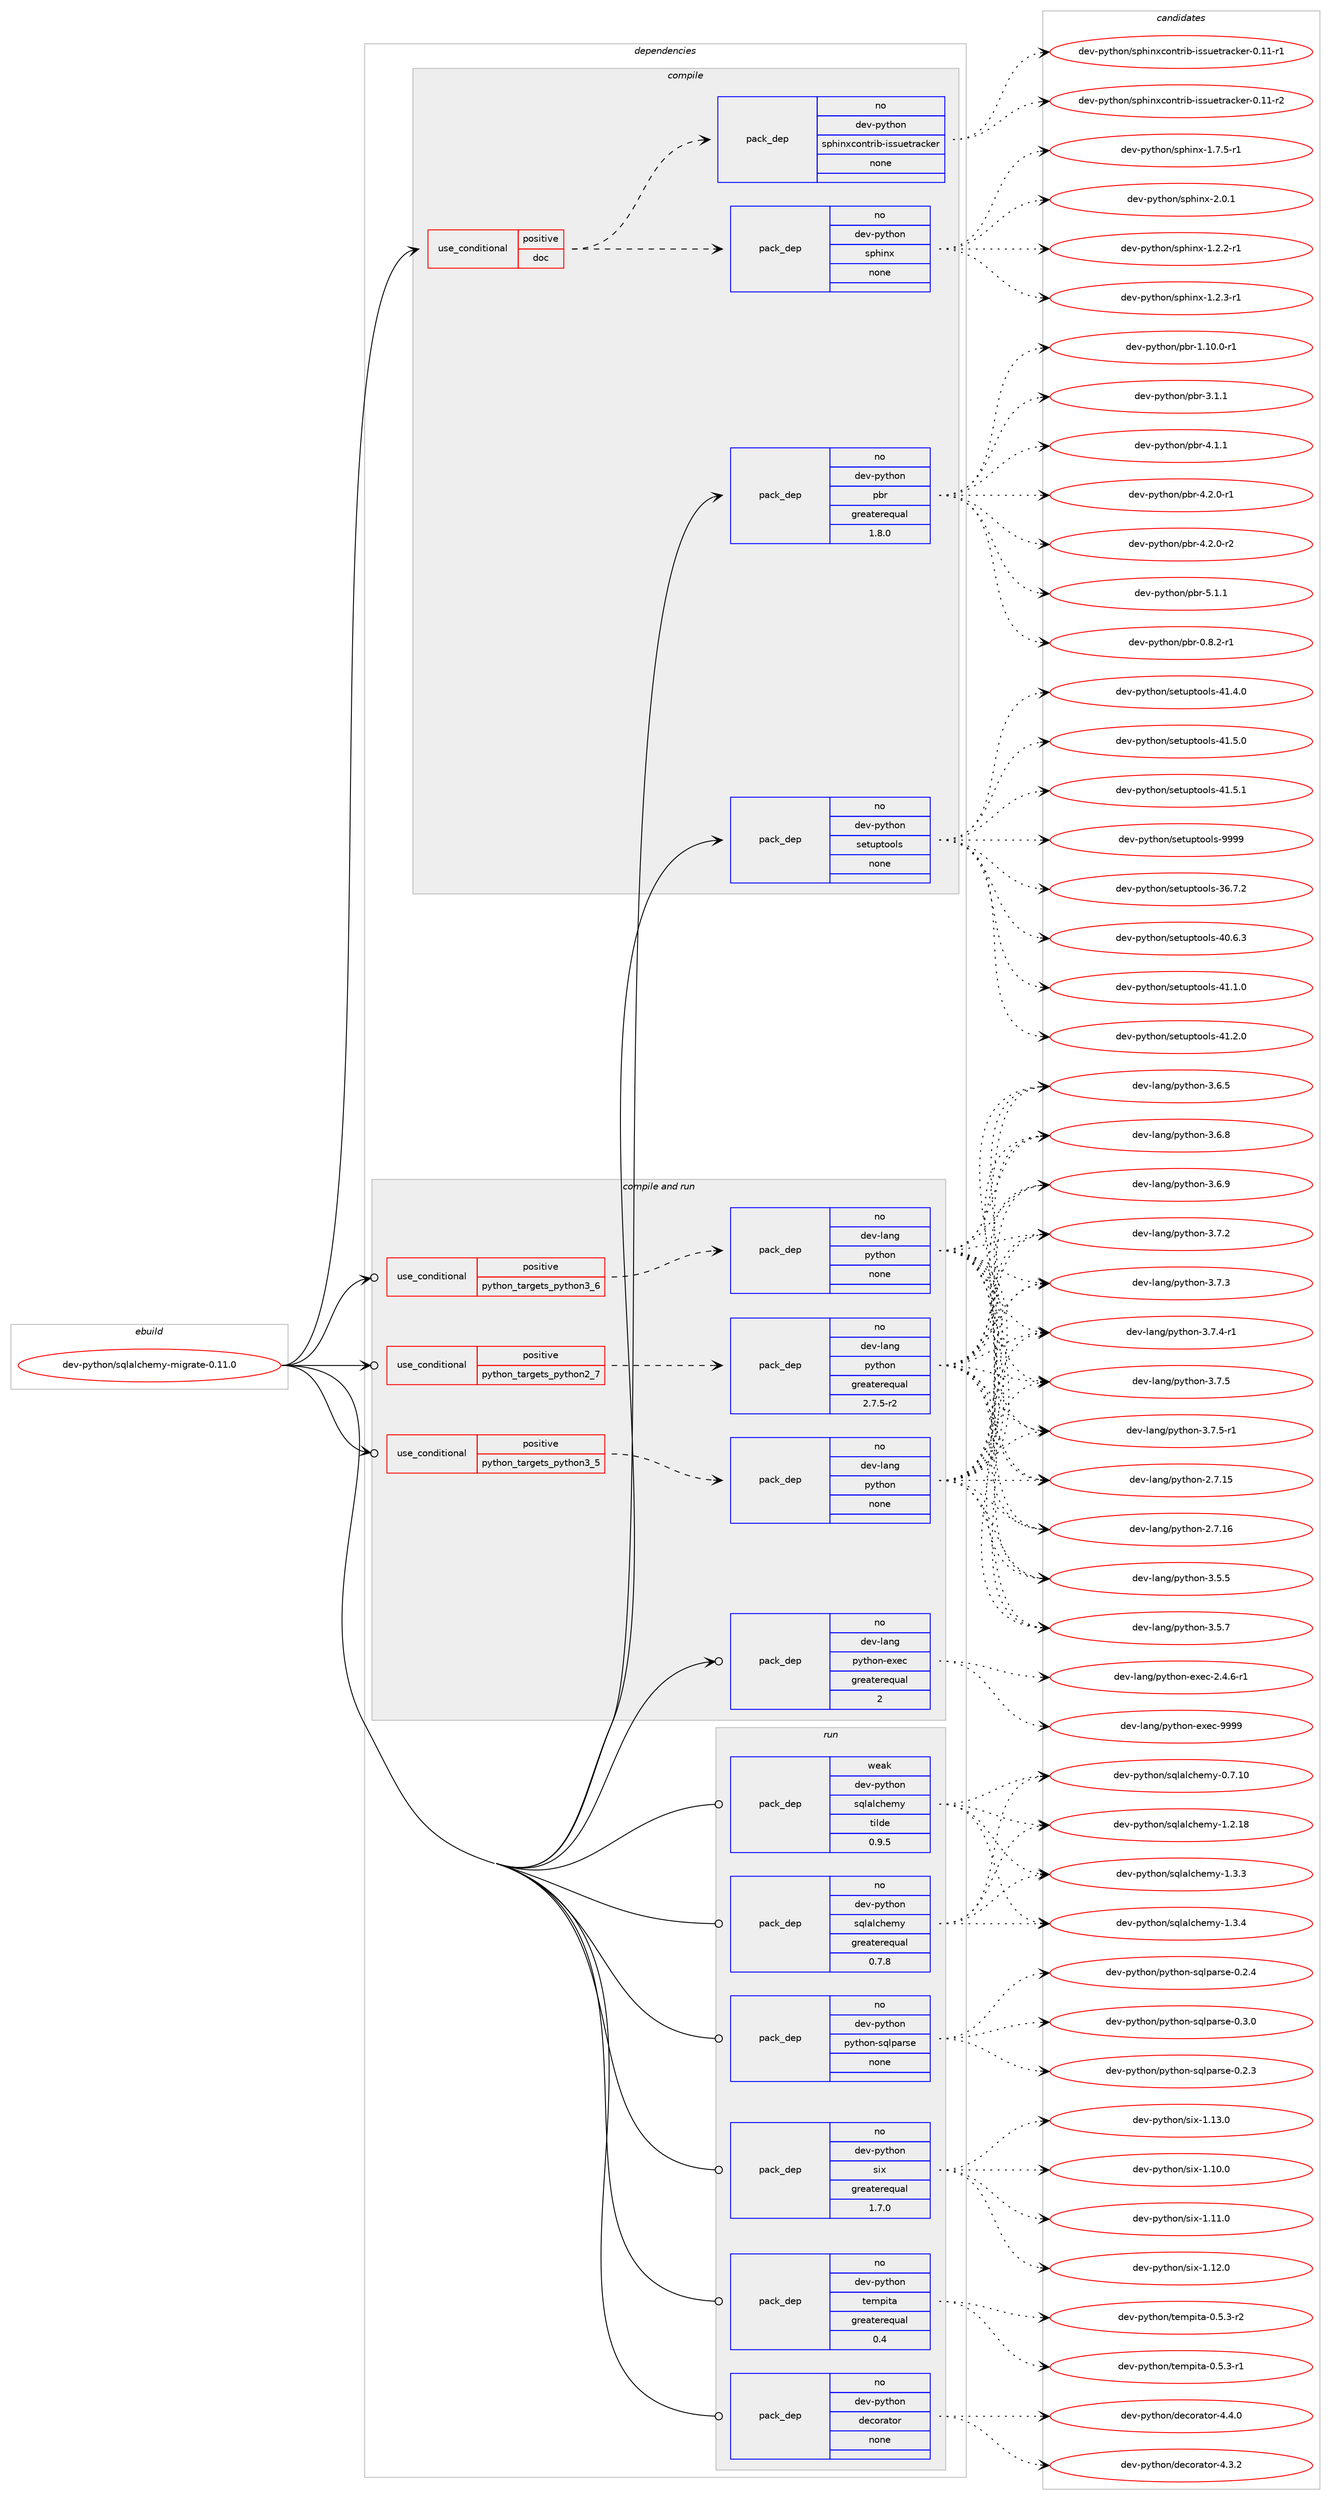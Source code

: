 digraph prolog {

# *************
# Graph options
# *************

newrank=true;
concentrate=true;
compound=true;
graph [rankdir=LR,fontname=Helvetica,fontsize=10,ranksep=1.5];#, ranksep=2.5, nodesep=0.2];
edge  [arrowhead=vee];
node  [fontname=Helvetica,fontsize=10];

# **********
# The ebuild
# **********

subgraph cluster_leftcol {
color=gray;
rank=same;
label=<<i>ebuild</i>>;
id [label="dev-python/sqlalchemy-migrate-0.11.0", color=red, width=4, href="../dev-python/sqlalchemy-migrate-0.11.0.svg"];
}

# ****************
# The dependencies
# ****************

subgraph cluster_midcol {
color=gray;
label=<<i>dependencies</i>>;
subgraph cluster_compile {
fillcolor="#eeeeee";
style=filled;
label=<<i>compile</i>>;
subgraph cond149886 {
dependency638927 [label=<<TABLE BORDER="0" CELLBORDER="1" CELLSPACING="0" CELLPADDING="4"><TR><TD ROWSPAN="3" CELLPADDING="10">use_conditional</TD></TR><TR><TD>positive</TD></TR><TR><TD>doc</TD></TR></TABLE>>, shape=none, color=red];
subgraph pack477160 {
dependency638928 [label=<<TABLE BORDER="0" CELLBORDER="1" CELLSPACING="0" CELLPADDING="4" WIDTH="220"><TR><TD ROWSPAN="6" CELLPADDING="30">pack_dep</TD></TR><TR><TD WIDTH="110">no</TD></TR><TR><TD>dev-python</TD></TR><TR><TD>sphinx</TD></TR><TR><TD>none</TD></TR><TR><TD></TD></TR></TABLE>>, shape=none, color=blue];
}
dependency638927:e -> dependency638928:w [weight=20,style="dashed",arrowhead="vee"];
subgraph pack477161 {
dependency638929 [label=<<TABLE BORDER="0" CELLBORDER="1" CELLSPACING="0" CELLPADDING="4" WIDTH="220"><TR><TD ROWSPAN="6" CELLPADDING="30">pack_dep</TD></TR><TR><TD WIDTH="110">no</TD></TR><TR><TD>dev-python</TD></TR><TR><TD>sphinxcontrib-issuetracker</TD></TR><TR><TD>none</TD></TR><TR><TD></TD></TR></TABLE>>, shape=none, color=blue];
}
dependency638927:e -> dependency638929:w [weight=20,style="dashed",arrowhead="vee"];
}
id:e -> dependency638927:w [weight=20,style="solid",arrowhead="vee"];
subgraph pack477162 {
dependency638930 [label=<<TABLE BORDER="0" CELLBORDER="1" CELLSPACING="0" CELLPADDING="4" WIDTH="220"><TR><TD ROWSPAN="6" CELLPADDING="30">pack_dep</TD></TR><TR><TD WIDTH="110">no</TD></TR><TR><TD>dev-python</TD></TR><TR><TD>pbr</TD></TR><TR><TD>greaterequal</TD></TR><TR><TD>1.8.0</TD></TR></TABLE>>, shape=none, color=blue];
}
id:e -> dependency638930:w [weight=20,style="solid",arrowhead="vee"];
subgraph pack477163 {
dependency638931 [label=<<TABLE BORDER="0" CELLBORDER="1" CELLSPACING="0" CELLPADDING="4" WIDTH="220"><TR><TD ROWSPAN="6" CELLPADDING="30">pack_dep</TD></TR><TR><TD WIDTH="110">no</TD></TR><TR><TD>dev-python</TD></TR><TR><TD>setuptools</TD></TR><TR><TD>none</TD></TR><TR><TD></TD></TR></TABLE>>, shape=none, color=blue];
}
id:e -> dependency638931:w [weight=20,style="solid",arrowhead="vee"];
}
subgraph cluster_compileandrun {
fillcolor="#eeeeee";
style=filled;
label=<<i>compile and run</i>>;
subgraph cond149887 {
dependency638932 [label=<<TABLE BORDER="0" CELLBORDER="1" CELLSPACING="0" CELLPADDING="4"><TR><TD ROWSPAN="3" CELLPADDING="10">use_conditional</TD></TR><TR><TD>positive</TD></TR><TR><TD>python_targets_python2_7</TD></TR></TABLE>>, shape=none, color=red];
subgraph pack477164 {
dependency638933 [label=<<TABLE BORDER="0" CELLBORDER="1" CELLSPACING="0" CELLPADDING="4" WIDTH="220"><TR><TD ROWSPAN="6" CELLPADDING="30">pack_dep</TD></TR><TR><TD WIDTH="110">no</TD></TR><TR><TD>dev-lang</TD></TR><TR><TD>python</TD></TR><TR><TD>greaterequal</TD></TR><TR><TD>2.7.5-r2</TD></TR></TABLE>>, shape=none, color=blue];
}
dependency638932:e -> dependency638933:w [weight=20,style="dashed",arrowhead="vee"];
}
id:e -> dependency638932:w [weight=20,style="solid",arrowhead="odotvee"];
subgraph cond149888 {
dependency638934 [label=<<TABLE BORDER="0" CELLBORDER="1" CELLSPACING="0" CELLPADDING="4"><TR><TD ROWSPAN="3" CELLPADDING="10">use_conditional</TD></TR><TR><TD>positive</TD></TR><TR><TD>python_targets_python3_5</TD></TR></TABLE>>, shape=none, color=red];
subgraph pack477165 {
dependency638935 [label=<<TABLE BORDER="0" CELLBORDER="1" CELLSPACING="0" CELLPADDING="4" WIDTH="220"><TR><TD ROWSPAN="6" CELLPADDING="30">pack_dep</TD></TR><TR><TD WIDTH="110">no</TD></TR><TR><TD>dev-lang</TD></TR><TR><TD>python</TD></TR><TR><TD>none</TD></TR><TR><TD></TD></TR></TABLE>>, shape=none, color=blue];
}
dependency638934:e -> dependency638935:w [weight=20,style="dashed",arrowhead="vee"];
}
id:e -> dependency638934:w [weight=20,style="solid",arrowhead="odotvee"];
subgraph cond149889 {
dependency638936 [label=<<TABLE BORDER="0" CELLBORDER="1" CELLSPACING="0" CELLPADDING="4"><TR><TD ROWSPAN="3" CELLPADDING="10">use_conditional</TD></TR><TR><TD>positive</TD></TR><TR><TD>python_targets_python3_6</TD></TR></TABLE>>, shape=none, color=red];
subgraph pack477166 {
dependency638937 [label=<<TABLE BORDER="0" CELLBORDER="1" CELLSPACING="0" CELLPADDING="4" WIDTH="220"><TR><TD ROWSPAN="6" CELLPADDING="30">pack_dep</TD></TR><TR><TD WIDTH="110">no</TD></TR><TR><TD>dev-lang</TD></TR><TR><TD>python</TD></TR><TR><TD>none</TD></TR><TR><TD></TD></TR></TABLE>>, shape=none, color=blue];
}
dependency638936:e -> dependency638937:w [weight=20,style="dashed",arrowhead="vee"];
}
id:e -> dependency638936:w [weight=20,style="solid",arrowhead="odotvee"];
subgraph pack477167 {
dependency638938 [label=<<TABLE BORDER="0" CELLBORDER="1" CELLSPACING="0" CELLPADDING="4" WIDTH="220"><TR><TD ROWSPAN="6" CELLPADDING="30">pack_dep</TD></TR><TR><TD WIDTH="110">no</TD></TR><TR><TD>dev-lang</TD></TR><TR><TD>python-exec</TD></TR><TR><TD>greaterequal</TD></TR><TR><TD>2</TD></TR></TABLE>>, shape=none, color=blue];
}
id:e -> dependency638938:w [weight=20,style="solid",arrowhead="odotvee"];
}
subgraph cluster_run {
fillcolor="#eeeeee";
style=filled;
label=<<i>run</i>>;
subgraph pack477168 {
dependency638939 [label=<<TABLE BORDER="0" CELLBORDER="1" CELLSPACING="0" CELLPADDING="4" WIDTH="220"><TR><TD ROWSPAN="6" CELLPADDING="30">pack_dep</TD></TR><TR><TD WIDTH="110">no</TD></TR><TR><TD>dev-python</TD></TR><TR><TD>decorator</TD></TR><TR><TD>none</TD></TR><TR><TD></TD></TR></TABLE>>, shape=none, color=blue];
}
id:e -> dependency638939:w [weight=20,style="solid",arrowhead="odot"];
subgraph pack477169 {
dependency638940 [label=<<TABLE BORDER="0" CELLBORDER="1" CELLSPACING="0" CELLPADDING="4" WIDTH="220"><TR><TD ROWSPAN="6" CELLPADDING="30">pack_dep</TD></TR><TR><TD WIDTH="110">no</TD></TR><TR><TD>dev-python</TD></TR><TR><TD>python-sqlparse</TD></TR><TR><TD>none</TD></TR><TR><TD></TD></TR></TABLE>>, shape=none, color=blue];
}
id:e -> dependency638940:w [weight=20,style="solid",arrowhead="odot"];
subgraph pack477170 {
dependency638941 [label=<<TABLE BORDER="0" CELLBORDER="1" CELLSPACING="0" CELLPADDING="4" WIDTH="220"><TR><TD ROWSPAN="6" CELLPADDING="30">pack_dep</TD></TR><TR><TD WIDTH="110">no</TD></TR><TR><TD>dev-python</TD></TR><TR><TD>six</TD></TR><TR><TD>greaterequal</TD></TR><TR><TD>1.7.0</TD></TR></TABLE>>, shape=none, color=blue];
}
id:e -> dependency638941:w [weight=20,style="solid",arrowhead="odot"];
subgraph pack477171 {
dependency638942 [label=<<TABLE BORDER="0" CELLBORDER="1" CELLSPACING="0" CELLPADDING="4" WIDTH="220"><TR><TD ROWSPAN="6" CELLPADDING="30">pack_dep</TD></TR><TR><TD WIDTH="110">no</TD></TR><TR><TD>dev-python</TD></TR><TR><TD>sqlalchemy</TD></TR><TR><TD>greaterequal</TD></TR><TR><TD>0.7.8</TD></TR></TABLE>>, shape=none, color=blue];
}
id:e -> dependency638942:w [weight=20,style="solid",arrowhead="odot"];
subgraph pack477172 {
dependency638943 [label=<<TABLE BORDER="0" CELLBORDER="1" CELLSPACING="0" CELLPADDING="4" WIDTH="220"><TR><TD ROWSPAN="6" CELLPADDING="30">pack_dep</TD></TR><TR><TD WIDTH="110">no</TD></TR><TR><TD>dev-python</TD></TR><TR><TD>tempita</TD></TR><TR><TD>greaterequal</TD></TR><TR><TD>0.4</TD></TR></TABLE>>, shape=none, color=blue];
}
id:e -> dependency638943:w [weight=20,style="solid",arrowhead="odot"];
subgraph pack477173 {
dependency638944 [label=<<TABLE BORDER="0" CELLBORDER="1" CELLSPACING="0" CELLPADDING="4" WIDTH="220"><TR><TD ROWSPAN="6" CELLPADDING="30">pack_dep</TD></TR><TR><TD WIDTH="110">weak</TD></TR><TR><TD>dev-python</TD></TR><TR><TD>sqlalchemy</TD></TR><TR><TD>tilde</TD></TR><TR><TD>0.9.5</TD></TR></TABLE>>, shape=none, color=blue];
}
id:e -> dependency638944:w [weight=20,style="solid",arrowhead="odot"];
}
}

# **************
# The candidates
# **************

subgraph cluster_choices {
rank=same;
color=gray;
label=<<i>candidates</i>>;

subgraph choice477160 {
color=black;
nodesep=1;
choice10010111845112121116104111110471151121041051101204549465046504511449 [label="dev-python/sphinx-1.2.2-r1", color=red, width=4,href="../dev-python/sphinx-1.2.2-r1.svg"];
choice10010111845112121116104111110471151121041051101204549465046514511449 [label="dev-python/sphinx-1.2.3-r1", color=red, width=4,href="../dev-python/sphinx-1.2.3-r1.svg"];
choice10010111845112121116104111110471151121041051101204549465546534511449 [label="dev-python/sphinx-1.7.5-r1", color=red, width=4,href="../dev-python/sphinx-1.7.5-r1.svg"];
choice1001011184511212111610411111047115112104105110120455046484649 [label="dev-python/sphinx-2.0.1", color=red, width=4,href="../dev-python/sphinx-2.0.1.svg"];
dependency638928:e -> choice10010111845112121116104111110471151121041051101204549465046504511449:w [style=dotted,weight="100"];
dependency638928:e -> choice10010111845112121116104111110471151121041051101204549465046514511449:w [style=dotted,weight="100"];
dependency638928:e -> choice10010111845112121116104111110471151121041051101204549465546534511449:w [style=dotted,weight="100"];
dependency638928:e -> choice1001011184511212111610411111047115112104105110120455046484649:w [style=dotted,weight="100"];
}
subgraph choice477161 {
color=black;
nodesep=1;
choice1001011184511212111610411111047115112104105110120991111101161141059845105115115117101116114979910710111445484649494511449 [label="dev-python/sphinxcontrib-issuetracker-0.11-r1", color=red, width=4,href="../dev-python/sphinxcontrib-issuetracker-0.11-r1.svg"];
choice1001011184511212111610411111047115112104105110120991111101161141059845105115115117101116114979910710111445484649494511450 [label="dev-python/sphinxcontrib-issuetracker-0.11-r2", color=red, width=4,href="../dev-python/sphinxcontrib-issuetracker-0.11-r2.svg"];
dependency638929:e -> choice1001011184511212111610411111047115112104105110120991111101161141059845105115115117101116114979910710111445484649494511449:w [style=dotted,weight="100"];
dependency638929:e -> choice1001011184511212111610411111047115112104105110120991111101161141059845105115115117101116114979910710111445484649494511450:w [style=dotted,weight="100"];
}
subgraph choice477162 {
color=black;
nodesep=1;
choice1001011184511212111610411111047112981144548465646504511449 [label="dev-python/pbr-0.8.2-r1", color=red, width=4,href="../dev-python/pbr-0.8.2-r1.svg"];
choice100101118451121211161041111104711298114454946494846484511449 [label="dev-python/pbr-1.10.0-r1", color=red, width=4,href="../dev-python/pbr-1.10.0-r1.svg"];
choice100101118451121211161041111104711298114455146494649 [label="dev-python/pbr-3.1.1", color=red, width=4,href="../dev-python/pbr-3.1.1.svg"];
choice100101118451121211161041111104711298114455246494649 [label="dev-python/pbr-4.1.1", color=red, width=4,href="../dev-python/pbr-4.1.1.svg"];
choice1001011184511212111610411111047112981144552465046484511449 [label="dev-python/pbr-4.2.0-r1", color=red, width=4,href="../dev-python/pbr-4.2.0-r1.svg"];
choice1001011184511212111610411111047112981144552465046484511450 [label="dev-python/pbr-4.2.0-r2", color=red, width=4,href="../dev-python/pbr-4.2.0-r2.svg"];
choice100101118451121211161041111104711298114455346494649 [label="dev-python/pbr-5.1.1", color=red, width=4,href="../dev-python/pbr-5.1.1.svg"];
dependency638930:e -> choice1001011184511212111610411111047112981144548465646504511449:w [style=dotted,weight="100"];
dependency638930:e -> choice100101118451121211161041111104711298114454946494846484511449:w [style=dotted,weight="100"];
dependency638930:e -> choice100101118451121211161041111104711298114455146494649:w [style=dotted,weight="100"];
dependency638930:e -> choice100101118451121211161041111104711298114455246494649:w [style=dotted,weight="100"];
dependency638930:e -> choice1001011184511212111610411111047112981144552465046484511449:w [style=dotted,weight="100"];
dependency638930:e -> choice1001011184511212111610411111047112981144552465046484511450:w [style=dotted,weight="100"];
dependency638930:e -> choice100101118451121211161041111104711298114455346494649:w [style=dotted,weight="100"];
}
subgraph choice477163 {
color=black;
nodesep=1;
choice100101118451121211161041111104711510111611711211611111110811545515446554650 [label="dev-python/setuptools-36.7.2", color=red, width=4,href="../dev-python/setuptools-36.7.2.svg"];
choice100101118451121211161041111104711510111611711211611111110811545524846544651 [label="dev-python/setuptools-40.6.3", color=red, width=4,href="../dev-python/setuptools-40.6.3.svg"];
choice100101118451121211161041111104711510111611711211611111110811545524946494648 [label="dev-python/setuptools-41.1.0", color=red, width=4,href="../dev-python/setuptools-41.1.0.svg"];
choice100101118451121211161041111104711510111611711211611111110811545524946504648 [label="dev-python/setuptools-41.2.0", color=red, width=4,href="../dev-python/setuptools-41.2.0.svg"];
choice100101118451121211161041111104711510111611711211611111110811545524946524648 [label="dev-python/setuptools-41.4.0", color=red, width=4,href="../dev-python/setuptools-41.4.0.svg"];
choice100101118451121211161041111104711510111611711211611111110811545524946534648 [label="dev-python/setuptools-41.5.0", color=red, width=4,href="../dev-python/setuptools-41.5.0.svg"];
choice100101118451121211161041111104711510111611711211611111110811545524946534649 [label="dev-python/setuptools-41.5.1", color=red, width=4,href="../dev-python/setuptools-41.5.1.svg"];
choice10010111845112121116104111110471151011161171121161111111081154557575757 [label="dev-python/setuptools-9999", color=red, width=4,href="../dev-python/setuptools-9999.svg"];
dependency638931:e -> choice100101118451121211161041111104711510111611711211611111110811545515446554650:w [style=dotted,weight="100"];
dependency638931:e -> choice100101118451121211161041111104711510111611711211611111110811545524846544651:w [style=dotted,weight="100"];
dependency638931:e -> choice100101118451121211161041111104711510111611711211611111110811545524946494648:w [style=dotted,weight="100"];
dependency638931:e -> choice100101118451121211161041111104711510111611711211611111110811545524946504648:w [style=dotted,weight="100"];
dependency638931:e -> choice100101118451121211161041111104711510111611711211611111110811545524946524648:w [style=dotted,weight="100"];
dependency638931:e -> choice100101118451121211161041111104711510111611711211611111110811545524946534648:w [style=dotted,weight="100"];
dependency638931:e -> choice100101118451121211161041111104711510111611711211611111110811545524946534649:w [style=dotted,weight="100"];
dependency638931:e -> choice10010111845112121116104111110471151011161171121161111111081154557575757:w [style=dotted,weight="100"];
}
subgraph choice477164 {
color=black;
nodesep=1;
choice10010111845108971101034711212111610411111045504655464953 [label="dev-lang/python-2.7.15", color=red, width=4,href="../dev-lang/python-2.7.15.svg"];
choice10010111845108971101034711212111610411111045504655464954 [label="dev-lang/python-2.7.16", color=red, width=4,href="../dev-lang/python-2.7.16.svg"];
choice100101118451089711010347112121116104111110455146534653 [label="dev-lang/python-3.5.5", color=red, width=4,href="../dev-lang/python-3.5.5.svg"];
choice100101118451089711010347112121116104111110455146534655 [label="dev-lang/python-3.5.7", color=red, width=4,href="../dev-lang/python-3.5.7.svg"];
choice100101118451089711010347112121116104111110455146544653 [label="dev-lang/python-3.6.5", color=red, width=4,href="../dev-lang/python-3.6.5.svg"];
choice100101118451089711010347112121116104111110455146544656 [label="dev-lang/python-3.6.8", color=red, width=4,href="../dev-lang/python-3.6.8.svg"];
choice100101118451089711010347112121116104111110455146544657 [label="dev-lang/python-3.6.9", color=red, width=4,href="../dev-lang/python-3.6.9.svg"];
choice100101118451089711010347112121116104111110455146554650 [label="dev-lang/python-3.7.2", color=red, width=4,href="../dev-lang/python-3.7.2.svg"];
choice100101118451089711010347112121116104111110455146554651 [label="dev-lang/python-3.7.3", color=red, width=4,href="../dev-lang/python-3.7.3.svg"];
choice1001011184510897110103471121211161041111104551465546524511449 [label="dev-lang/python-3.7.4-r1", color=red, width=4,href="../dev-lang/python-3.7.4-r1.svg"];
choice100101118451089711010347112121116104111110455146554653 [label="dev-lang/python-3.7.5", color=red, width=4,href="../dev-lang/python-3.7.5.svg"];
choice1001011184510897110103471121211161041111104551465546534511449 [label="dev-lang/python-3.7.5-r1", color=red, width=4,href="../dev-lang/python-3.7.5-r1.svg"];
dependency638933:e -> choice10010111845108971101034711212111610411111045504655464953:w [style=dotted,weight="100"];
dependency638933:e -> choice10010111845108971101034711212111610411111045504655464954:w [style=dotted,weight="100"];
dependency638933:e -> choice100101118451089711010347112121116104111110455146534653:w [style=dotted,weight="100"];
dependency638933:e -> choice100101118451089711010347112121116104111110455146534655:w [style=dotted,weight="100"];
dependency638933:e -> choice100101118451089711010347112121116104111110455146544653:w [style=dotted,weight="100"];
dependency638933:e -> choice100101118451089711010347112121116104111110455146544656:w [style=dotted,weight="100"];
dependency638933:e -> choice100101118451089711010347112121116104111110455146544657:w [style=dotted,weight="100"];
dependency638933:e -> choice100101118451089711010347112121116104111110455146554650:w [style=dotted,weight="100"];
dependency638933:e -> choice100101118451089711010347112121116104111110455146554651:w [style=dotted,weight="100"];
dependency638933:e -> choice1001011184510897110103471121211161041111104551465546524511449:w [style=dotted,weight="100"];
dependency638933:e -> choice100101118451089711010347112121116104111110455146554653:w [style=dotted,weight="100"];
dependency638933:e -> choice1001011184510897110103471121211161041111104551465546534511449:w [style=dotted,weight="100"];
}
subgraph choice477165 {
color=black;
nodesep=1;
choice10010111845108971101034711212111610411111045504655464953 [label="dev-lang/python-2.7.15", color=red, width=4,href="../dev-lang/python-2.7.15.svg"];
choice10010111845108971101034711212111610411111045504655464954 [label="dev-lang/python-2.7.16", color=red, width=4,href="../dev-lang/python-2.7.16.svg"];
choice100101118451089711010347112121116104111110455146534653 [label="dev-lang/python-3.5.5", color=red, width=4,href="../dev-lang/python-3.5.5.svg"];
choice100101118451089711010347112121116104111110455146534655 [label="dev-lang/python-3.5.7", color=red, width=4,href="../dev-lang/python-3.5.7.svg"];
choice100101118451089711010347112121116104111110455146544653 [label="dev-lang/python-3.6.5", color=red, width=4,href="../dev-lang/python-3.6.5.svg"];
choice100101118451089711010347112121116104111110455146544656 [label="dev-lang/python-3.6.8", color=red, width=4,href="../dev-lang/python-3.6.8.svg"];
choice100101118451089711010347112121116104111110455146544657 [label="dev-lang/python-3.6.9", color=red, width=4,href="../dev-lang/python-3.6.9.svg"];
choice100101118451089711010347112121116104111110455146554650 [label="dev-lang/python-3.7.2", color=red, width=4,href="../dev-lang/python-3.7.2.svg"];
choice100101118451089711010347112121116104111110455146554651 [label="dev-lang/python-3.7.3", color=red, width=4,href="../dev-lang/python-3.7.3.svg"];
choice1001011184510897110103471121211161041111104551465546524511449 [label="dev-lang/python-3.7.4-r1", color=red, width=4,href="../dev-lang/python-3.7.4-r1.svg"];
choice100101118451089711010347112121116104111110455146554653 [label="dev-lang/python-3.7.5", color=red, width=4,href="../dev-lang/python-3.7.5.svg"];
choice1001011184510897110103471121211161041111104551465546534511449 [label="dev-lang/python-3.7.5-r1", color=red, width=4,href="../dev-lang/python-3.7.5-r1.svg"];
dependency638935:e -> choice10010111845108971101034711212111610411111045504655464953:w [style=dotted,weight="100"];
dependency638935:e -> choice10010111845108971101034711212111610411111045504655464954:w [style=dotted,weight="100"];
dependency638935:e -> choice100101118451089711010347112121116104111110455146534653:w [style=dotted,weight="100"];
dependency638935:e -> choice100101118451089711010347112121116104111110455146534655:w [style=dotted,weight="100"];
dependency638935:e -> choice100101118451089711010347112121116104111110455146544653:w [style=dotted,weight="100"];
dependency638935:e -> choice100101118451089711010347112121116104111110455146544656:w [style=dotted,weight="100"];
dependency638935:e -> choice100101118451089711010347112121116104111110455146544657:w [style=dotted,weight="100"];
dependency638935:e -> choice100101118451089711010347112121116104111110455146554650:w [style=dotted,weight="100"];
dependency638935:e -> choice100101118451089711010347112121116104111110455146554651:w [style=dotted,weight="100"];
dependency638935:e -> choice1001011184510897110103471121211161041111104551465546524511449:w [style=dotted,weight="100"];
dependency638935:e -> choice100101118451089711010347112121116104111110455146554653:w [style=dotted,weight="100"];
dependency638935:e -> choice1001011184510897110103471121211161041111104551465546534511449:w [style=dotted,weight="100"];
}
subgraph choice477166 {
color=black;
nodesep=1;
choice10010111845108971101034711212111610411111045504655464953 [label="dev-lang/python-2.7.15", color=red, width=4,href="../dev-lang/python-2.7.15.svg"];
choice10010111845108971101034711212111610411111045504655464954 [label="dev-lang/python-2.7.16", color=red, width=4,href="../dev-lang/python-2.7.16.svg"];
choice100101118451089711010347112121116104111110455146534653 [label="dev-lang/python-3.5.5", color=red, width=4,href="../dev-lang/python-3.5.5.svg"];
choice100101118451089711010347112121116104111110455146534655 [label="dev-lang/python-3.5.7", color=red, width=4,href="../dev-lang/python-3.5.7.svg"];
choice100101118451089711010347112121116104111110455146544653 [label="dev-lang/python-3.6.5", color=red, width=4,href="../dev-lang/python-3.6.5.svg"];
choice100101118451089711010347112121116104111110455146544656 [label="dev-lang/python-3.6.8", color=red, width=4,href="../dev-lang/python-3.6.8.svg"];
choice100101118451089711010347112121116104111110455146544657 [label="dev-lang/python-3.6.9", color=red, width=4,href="../dev-lang/python-3.6.9.svg"];
choice100101118451089711010347112121116104111110455146554650 [label="dev-lang/python-3.7.2", color=red, width=4,href="../dev-lang/python-3.7.2.svg"];
choice100101118451089711010347112121116104111110455146554651 [label="dev-lang/python-3.7.3", color=red, width=4,href="../dev-lang/python-3.7.3.svg"];
choice1001011184510897110103471121211161041111104551465546524511449 [label="dev-lang/python-3.7.4-r1", color=red, width=4,href="../dev-lang/python-3.7.4-r1.svg"];
choice100101118451089711010347112121116104111110455146554653 [label="dev-lang/python-3.7.5", color=red, width=4,href="../dev-lang/python-3.7.5.svg"];
choice1001011184510897110103471121211161041111104551465546534511449 [label="dev-lang/python-3.7.5-r1", color=red, width=4,href="../dev-lang/python-3.7.5-r1.svg"];
dependency638937:e -> choice10010111845108971101034711212111610411111045504655464953:w [style=dotted,weight="100"];
dependency638937:e -> choice10010111845108971101034711212111610411111045504655464954:w [style=dotted,weight="100"];
dependency638937:e -> choice100101118451089711010347112121116104111110455146534653:w [style=dotted,weight="100"];
dependency638937:e -> choice100101118451089711010347112121116104111110455146534655:w [style=dotted,weight="100"];
dependency638937:e -> choice100101118451089711010347112121116104111110455146544653:w [style=dotted,weight="100"];
dependency638937:e -> choice100101118451089711010347112121116104111110455146544656:w [style=dotted,weight="100"];
dependency638937:e -> choice100101118451089711010347112121116104111110455146544657:w [style=dotted,weight="100"];
dependency638937:e -> choice100101118451089711010347112121116104111110455146554650:w [style=dotted,weight="100"];
dependency638937:e -> choice100101118451089711010347112121116104111110455146554651:w [style=dotted,weight="100"];
dependency638937:e -> choice1001011184510897110103471121211161041111104551465546524511449:w [style=dotted,weight="100"];
dependency638937:e -> choice100101118451089711010347112121116104111110455146554653:w [style=dotted,weight="100"];
dependency638937:e -> choice1001011184510897110103471121211161041111104551465546534511449:w [style=dotted,weight="100"];
}
subgraph choice477167 {
color=black;
nodesep=1;
choice10010111845108971101034711212111610411111045101120101994550465246544511449 [label="dev-lang/python-exec-2.4.6-r1", color=red, width=4,href="../dev-lang/python-exec-2.4.6-r1.svg"];
choice10010111845108971101034711212111610411111045101120101994557575757 [label="dev-lang/python-exec-9999", color=red, width=4,href="../dev-lang/python-exec-9999.svg"];
dependency638938:e -> choice10010111845108971101034711212111610411111045101120101994550465246544511449:w [style=dotted,weight="100"];
dependency638938:e -> choice10010111845108971101034711212111610411111045101120101994557575757:w [style=dotted,weight="100"];
}
subgraph choice477168 {
color=black;
nodesep=1;
choice10010111845112121116104111110471001019911111497116111114455246514650 [label="dev-python/decorator-4.3.2", color=red, width=4,href="../dev-python/decorator-4.3.2.svg"];
choice10010111845112121116104111110471001019911111497116111114455246524648 [label="dev-python/decorator-4.4.0", color=red, width=4,href="../dev-python/decorator-4.4.0.svg"];
dependency638939:e -> choice10010111845112121116104111110471001019911111497116111114455246514650:w [style=dotted,weight="100"];
dependency638939:e -> choice10010111845112121116104111110471001019911111497116111114455246524648:w [style=dotted,weight="100"];
}
subgraph choice477169 {
color=black;
nodesep=1;
choice10010111845112121116104111110471121211161041111104511511310811297114115101454846504651 [label="dev-python/python-sqlparse-0.2.3", color=red, width=4,href="../dev-python/python-sqlparse-0.2.3.svg"];
choice10010111845112121116104111110471121211161041111104511511310811297114115101454846504652 [label="dev-python/python-sqlparse-0.2.4", color=red, width=4,href="../dev-python/python-sqlparse-0.2.4.svg"];
choice10010111845112121116104111110471121211161041111104511511310811297114115101454846514648 [label="dev-python/python-sqlparse-0.3.0", color=red, width=4,href="../dev-python/python-sqlparse-0.3.0.svg"];
dependency638940:e -> choice10010111845112121116104111110471121211161041111104511511310811297114115101454846504651:w [style=dotted,weight="100"];
dependency638940:e -> choice10010111845112121116104111110471121211161041111104511511310811297114115101454846504652:w [style=dotted,weight="100"];
dependency638940:e -> choice10010111845112121116104111110471121211161041111104511511310811297114115101454846514648:w [style=dotted,weight="100"];
}
subgraph choice477170 {
color=black;
nodesep=1;
choice100101118451121211161041111104711510512045494649484648 [label="dev-python/six-1.10.0", color=red, width=4,href="../dev-python/six-1.10.0.svg"];
choice100101118451121211161041111104711510512045494649494648 [label="dev-python/six-1.11.0", color=red, width=4,href="../dev-python/six-1.11.0.svg"];
choice100101118451121211161041111104711510512045494649504648 [label="dev-python/six-1.12.0", color=red, width=4,href="../dev-python/six-1.12.0.svg"];
choice100101118451121211161041111104711510512045494649514648 [label="dev-python/six-1.13.0", color=red, width=4,href="../dev-python/six-1.13.0.svg"];
dependency638941:e -> choice100101118451121211161041111104711510512045494649484648:w [style=dotted,weight="100"];
dependency638941:e -> choice100101118451121211161041111104711510512045494649494648:w [style=dotted,weight="100"];
dependency638941:e -> choice100101118451121211161041111104711510512045494649504648:w [style=dotted,weight="100"];
dependency638941:e -> choice100101118451121211161041111104711510512045494649514648:w [style=dotted,weight="100"];
}
subgraph choice477171 {
color=black;
nodesep=1;
choice1001011184511212111610411111047115113108971089910410110912145484655464948 [label="dev-python/sqlalchemy-0.7.10", color=red, width=4,href="../dev-python/sqlalchemy-0.7.10.svg"];
choice1001011184511212111610411111047115113108971089910410110912145494650464956 [label="dev-python/sqlalchemy-1.2.18", color=red, width=4,href="../dev-python/sqlalchemy-1.2.18.svg"];
choice10010111845112121116104111110471151131089710899104101109121454946514651 [label="dev-python/sqlalchemy-1.3.3", color=red, width=4,href="../dev-python/sqlalchemy-1.3.3.svg"];
choice10010111845112121116104111110471151131089710899104101109121454946514652 [label="dev-python/sqlalchemy-1.3.4", color=red, width=4,href="../dev-python/sqlalchemy-1.3.4.svg"];
dependency638942:e -> choice1001011184511212111610411111047115113108971089910410110912145484655464948:w [style=dotted,weight="100"];
dependency638942:e -> choice1001011184511212111610411111047115113108971089910410110912145494650464956:w [style=dotted,weight="100"];
dependency638942:e -> choice10010111845112121116104111110471151131089710899104101109121454946514651:w [style=dotted,weight="100"];
dependency638942:e -> choice10010111845112121116104111110471151131089710899104101109121454946514652:w [style=dotted,weight="100"];
}
subgraph choice477172 {
color=black;
nodesep=1;
choice1001011184511212111610411111047116101109112105116974548465346514511449 [label="dev-python/tempita-0.5.3-r1", color=red, width=4,href="../dev-python/tempita-0.5.3-r1.svg"];
choice1001011184511212111610411111047116101109112105116974548465346514511450 [label="dev-python/tempita-0.5.3-r2", color=red, width=4,href="../dev-python/tempita-0.5.3-r2.svg"];
dependency638943:e -> choice1001011184511212111610411111047116101109112105116974548465346514511449:w [style=dotted,weight="100"];
dependency638943:e -> choice1001011184511212111610411111047116101109112105116974548465346514511450:w [style=dotted,weight="100"];
}
subgraph choice477173 {
color=black;
nodesep=1;
choice1001011184511212111610411111047115113108971089910410110912145484655464948 [label="dev-python/sqlalchemy-0.7.10", color=red, width=4,href="../dev-python/sqlalchemy-0.7.10.svg"];
choice1001011184511212111610411111047115113108971089910410110912145494650464956 [label="dev-python/sqlalchemy-1.2.18", color=red, width=4,href="../dev-python/sqlalchemy-1.2.18.svg"];
choice10010111845112121116104111110471151131089710899104101109121454946514651 [label="dev-python/sqlalchemy-1.3.3", color=red, width=4,href="../dev-python/sqlalchemy-1.3.3.svg"];
choice10010111845112121116104111110471151131089710899104101109121454946514652 [label="dev-python/sqlalchemy-1.3.4", color=red, width=4,href="../dev-python/sqlalchemy-1.3.4.svg"];
dependency638944:e -> choice1001011184511212111610411111047115113108971089910410110912145484655464948:w [style=dotted,weight="100"];
dependency638944:e -> choice1001011184511212111610411111047115113108971089910410110912145494650464956:w [style=dotted,weight="100"];
dependency638944:e -> choice10010111845112121116104111110471151131089710899104101109121454946514651:w [style=dotted,weight="100"];
dependency638944:e -> choice10010111845112121116104111110471151131089710899104101109121454946514652:w [style=dotted,weight="100"];
}
}

}
